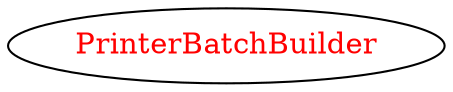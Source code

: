 digraph dependencyGraph {
 concentrate=true;
 ranksep="2.0";
 rankdir="LR"; 
 splines="ortho";
"PrinterBatchBuilder" [fontcolor="red"];
}